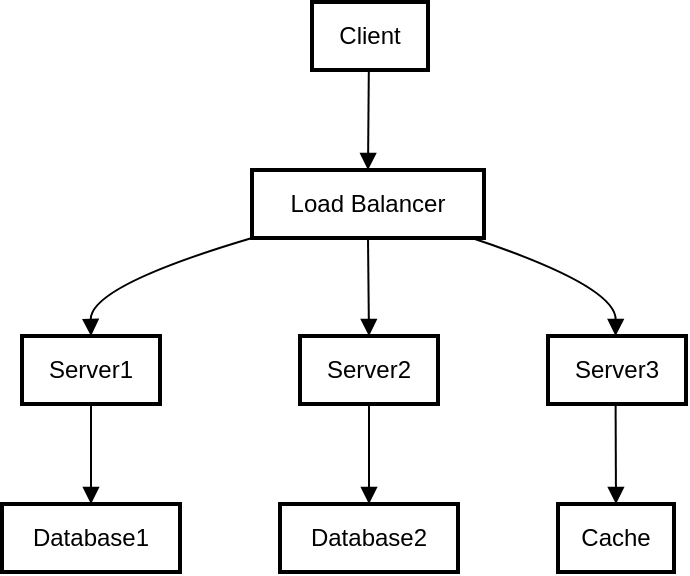 <mxfile version="24.5.4" type="github">
  <diagram name="Page-1" id="6dkWt5aOKEMOMgKYwa4K">
    <mxGraphModel>
      <root>
        <mxCell id="0" />
        <mxCell id="1" parent="0" />
        <mxCell id="2" value="Client" style="whiteSpace=wrap;strokeWidth=2;" vertex="1" parent="1">
          <mxGeometry x="155" width="58" height="34" as="geometry" />
        </mxCell>
        <mxCell id="3" value="Load Balancer" style="whiteSpace=wrap;strokeWidth=2;" vertex="1" parent="1">
          <mxGeometry x="125" y="84" width="116" height="34" as="geometry" />
        </mxCell>
        <mxCell id="4" value="Server1" style="whiteSpace=wrap;strokeWidth=2;" vertex="1" parent="1">
          <mxGeometry x="10" y="167" width="69" height="34" as="geometry" />
        </mxCell>
        <mxCell id="5" value="Server2" style="whiteSpace=wrap;strokeWidth=2;" vertex="1" parent="1">
          <mxGeometry x="149" y="167" width="69" height="34" as="geometry" />
        </mxCell>
        <mxCell id="6" value="Server3" style="whiteSpace=wrap;strokeWidth=2;" vertex="1" parent="1">
          <mxGeometry x="273" y="167" width="69" height="34" as="geometry" />
        </mxCell>
        <mxCell id="7" value="Database1" style="whiteSpace=wrap;strokeWidth=2;" vertex="1" parent="1">
          <mxGeometry y="251" width="89" height="34" as="geometry" />
        </mxCell>
        <mxCell id="8" value="Database2" style="whiteSpace=wrap;strokeWidth=2;" vertex="1" parent="1">
          <mxGeometry x="139" y="251" width="89" height="34" as="geometry" />
        </mxCell>
        <mxCell id="9" value="Cache" style="whiteSpace=wrap;strokeWidth=2;" vertex="1" parent="1">
          <mxGeometry x="278" y="251" width="58" height="34" as="geometry" />
        </mxCell>
        <mxCell id="10" value="" style="curved=1;startArrow=none;endArrow=block;exitX=0.49;exitY=0.99;entryX=0.5;entryY=-0.01;" edge="1" parent="1" source="2" target="3">
          <mxGeometry relative="1" as="geometry">
            <Array as="points" />
          </mxGeometry>
        </mxCell>
        <mxCell id="11" value="" style="curved=1;startArrow=none;endArrow=block;exitX=0.02;exitY=0.98;entryX=0.5;entryY=0.01;" edge="1" parent="1" source="3" target="4">
          <mxGeometry relative="1" as="geometry">
            <Array as="points">
              <mxPoint x="44" y="142" />
            </Array>
          </mxGeometry>
        </mxCell>
        <mxCell id="12" value="" style="curved=1;startArrow=none;endArrow=block;exitX=0.5;exitY=0.98;entryX=0.5;entryY=0.01;" edge="1" parent="1" source="3" target="5">
          <mxGeometry relative="1" as="geometry">
            <Array as="points" />
          </mxGeometry>
        </mxCell>
        <mxCell id="13" value="" style="curved=1;startArrow=none;endArrow=block;exitX=0.93;exitY=0.98;entryX=0.49;entryY=0.01;" edge="1" parent="1" source="3" target="6">
          <mxGeometry relative="1" as="geometry">
            <Array as="points">
              <mxPoint x="307" y="142" />
            </Array>
          </mxGeometry>
        </mxCell>
        <mxCell id="14" value="" style="curved=1;startArrow=none;endArrow=block;exitX=0.5;exitY=0.99;entryX=0.5;entryY=-0.01;" edge="1" parent="1" source="4" target="7">
          <mxGeometry relative="1" as="geometry">
            <Array as="points" />
          </mxGeometry>
        </mxCell>
        <mxCell id="15" value="" style="curved=1;startArrow=none;endArrow=block;exitX=0.5;exitY=0.99;entryX=0.5;entryY=-0.01;" edge="1" parent="1" source="5" target="8">
          <mxGeometry relative="1" as="geometry">
            <Array as="points" />
          </mxGeometry>
        </mxCell>
        <mxCell id="16" value="" style="curved=1;startArrow=none;endArrow=block;exitX=0.49;exitY=0.99;entryX=0.5;entryY=-0.01;" edge="1" parent="1" source="6" target="9">
          <mxGeometry relative="1" as="geometry">
            <Array as="points" />
          </mxGeometry>
        </mxCell>
      </root>
    </mxGraphModel>
  </diagram>
</mxfile>
